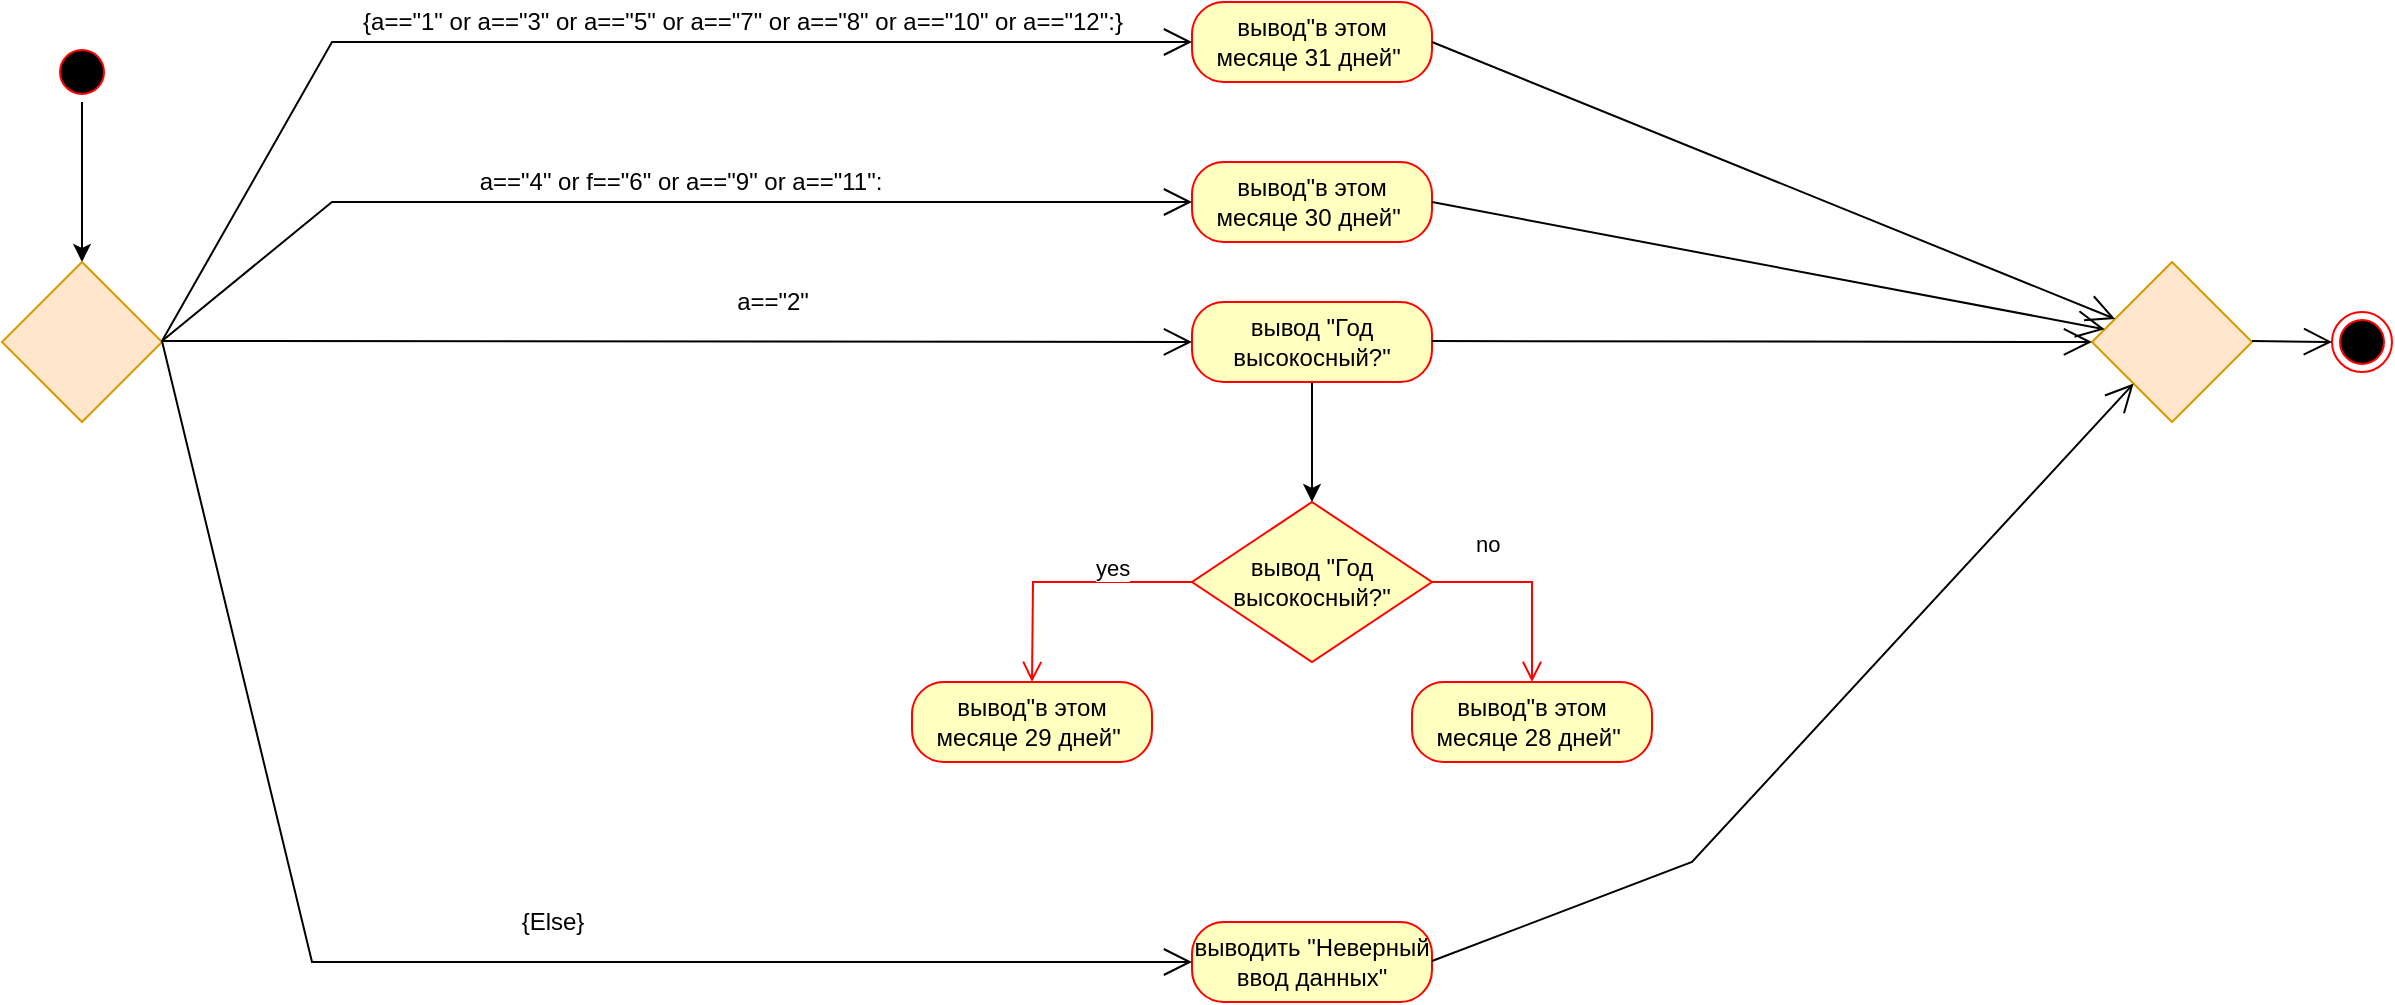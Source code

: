 <mxfile version="17.2.4" type="github">
  <diagram id="5hLnHkk5vMWvdQtuoabF" name="Page-1">
    <mxGraphModel dx="848" dy="465" grid="1" gridSize="10" guides="1" tooltips="1" connect="1" arrows="1" fold="1" page="1" pageScale="1" pageWidth="827" pageHeight="1169" math="0" shadow="0">
      <root>
        <mxCell id="0" />
        <mxCell id="1" parent="0" />
        <mxCell id="d_RVJid0owqQk2fxjYEc-4" value="" style="edgeStyle=orthogonalEdgeStyle;rounded=0;orthogonalLoop=1;jettySize=auto;html=1;" edge="1" parent="1" source="d_RVJid0owqQk2fxjYEc-1" target="d_RVJid0owqQk2fxjYEc-3">
          <mxGeometry relative="1" as="geometry" />
        </mxCell>
        <mxCell id="d_RVJid0owqQk2fxjYEc-1" value="" style="ellipse;html=1;shape=startState;fillColor=#000000;strokeColor=#ff0000;" vertex="1" parent="1">
          <mxGeometry x="100" y="40" width="30" height="30" as="geometry" />
        </mxCell>
        <mxCell id="d_RVJid0owqQk2fxjYEc-3" value="" style="rhombus;whiteSpace=wrap;html=1;fillColor=#ffe6cc;strokeColor=#d79b00;direction=south;" vertex="1" parent="1">
          <mxGeometry x="75" y="150" width="80" height="80" as="geometry" />
        </mxCell>
        <mxCell id="d_RVJid0owqQk2fxjYEc-8" value="вывод&quot;в этом месяце 31 дней&quot;&amp;nbsp;" style="rounded=1;whiteSpace=wrap;html=1;arcSize=40;fontColor=#000000;fillColor=#ffffc0;strokeColor=#ff0000;" vertex="1" parent="1">
          <mxGeometry x="670" y="20" width="120" height="40" as="geometry" />
        </mxCell>
        <mxCell id="d_RVJid0owqQk2fxjYEc-12" value="вывод&quot;в этом месяце 30 дней&quot;&amp;nbsp;" style="rounded=1;whiteSpace=wrap;html=1;arcSize=40;fontColor=#000000;fillColor=#ffffc0;strokeColor=#ff0000;" vertex="1" parent="1">
          <mxGeometry x="670" y="100" width="120" height="40" as="geometry" />
        </mxCell>
        <mxCell id="d_RVJid0owqQk2fxjYEc-25" value="" style="edgeStyle=orthogonalEdgeStyle;rounded=0;orthogonalLoop=1;jettySize=auto;html=1;" edge="1" parent="1" source="d_RVJid0owqQk2fxjYEc-13" target="d_RVJid0owqQk2fxjYEc-26">
          <mxGeometry relative="1" as="geometry">
            <mxPoint x="690" y="270" as="targetPoint" />
          </mxGeometry>
        </mxCell>
        <mxCell id="d_RVJid0owqQk2fxjYEc-13" value="вывод &quot;Год высокосный?&quot;" style="rounded=1;whiteSpace=wrap;html=1;arcSize=40;fontColor=#000000;fillColor=#ffffc0;strokeColor=#ff0000;" vertex="1" parent="1">
          <mxGeometry x="670" y="170" width="120" height="40" as="geometry" />
        </mxCell>
        <mxCell id="d_RVJid0owqQk2fxjYEc-14" value="выводить &quot;Неверный ввод данных&quot;" style="rounded=1;whiteSpace=wrap;html=1;arcSize=40;fontColor=#000000;fillColor=#ffffc0;strokeColor=#ff0000;" vertex="1" parent="1">
          <mxGeometry x="670" y="480" width="120" height="40" as="geometry" />
        </mxCell>
        <mxCell id="d_RVJid0owqQk2fxjYEc-15" value="вывод&quot;в этом месяце 28 дней&quot;&amp;nbsp;" style="rounded=1;whiteSpace=wrap;html=1;arcSize=40;fontColor=#000000;fillColor=#ffffc0;strokeColor=#ff0000;" vertex="1" parent="1">
          <mxGeometry x="780" y="360" width="120" height="40" as="geometry" />
        </mxCell>
        <mxCell id="d_RVJid0owqQk2fxjYEc-16" value="" style="endArrow=open;endFill=1;endSize=12;html=1;rounded=0;entryX=0;entryY=0.5;entryDx=0;entryDy=0;" edge="1" parent="1" target="d_RVJid0owqQk2fxjYEc-8">
          <mxGeometry width="160" relative="1" as="geometry">
            <mxPoint x="155" y="189.5" as="sourcePoint" />
            <mxPoint x="315" y="189.5" as="targetPoint" />
            <Array as="points">
              <mxPoint x="240" y="40" />
            </Array>
          </mxGeometry>
        </mxCell>
        <mxCell id="d_RVJid0owqQk2fxjYEc-17" value="" style="endArrow=open;endFill=1;endSize=12;html=1;rounded=0;entryX=0;entryY=0.5;entryDx=0;entryDy=0;" edge="1" parent="1" target="d_RVJid0owqQk2fxjYEc-12">
          <mxGeometry width="160" relative="1" as="geometry">
            <mxPoint x="155" y="189.5" as="sourcePoint" />
            <mxPoint x="315" y="189.5" as="targetPoint" />
            <Array as="points">
              <mxPoint x="240" y="120" />
            </Array>
          </mxGeometry>
        </mxCell>
        <mxCell id="d_RVJid0owqQk2fxjYEc-18" value="" style="endArrow=open;endFill=1;endSize=12;html=1;rounded=0;entryX=0;entryY=0.5;entryDx=0;entryDy=0;" edge="1" parent="1" target="d_RVJid0owqQk2fxjYEc-13">
          <mxGeometry width="160" relative="1" as="geometry">
            <mxPoint x="155" y="189.5" as="sourcePoint" />
            <mxPoint x="315" y="189.5" as="targetPoint" />
          </mxGeometry>
        </mxCell>
        <mxCell id="d_RVJid0owqQk2fxjYEc-19" value="" style="endArrow=open;endFill=1;endSize=12;html=1;rounded=0;entryX=0;entryY=0.5;entryDx=0;entryDy=0;" edge="1" parent="1" target="d_RVJid0owqQk2fxjYEc-14">
          <mxGeometry width="160" relative="1" as="geometry">
            <mxPoint x="155" y="189.5" as="sourcePoint" />
            <mxPoint x="315" y="189.5" as="targetPoint" />
            <Array as="points">
              <mxPoint x="230" y="500" />
            </Array>
          </mxGeometry>
        </mxCell>
        <mxCell id="d_RVJid0owqQk2fxjYEc-21" value="{a==&quot;1&quot; or a==&quot;3&quot; or a==&quot;5&quot; or a==&quot;7&quot; or a==&quot;8&quot; or a==&quot;10&quot; or a==&quot;12&quot;:}" style="text;html=1;align=center;verticalAlign=middle;resizable=0;points=[];autosize=1;strokeColor=none;fillColor=none;" vertex="1" parent="1">
          <mxGeometry x="245" y="20" width="400" height="20" as="geometry" />
        </mxCell>
        <mxCell id="d_RVJid0owqQk2fxjYEc-22" value="а==&quot;4&quot; or f==&quot;6&quot; or a==&quot;9&quot; or a==&quot;11&quot;:" style="text;html=1;align=center;verticalAlign=middle;resizable=0;points=[];autosize=1;strokeColor=none;fillColor=none;" vertex="1" parent="1">
          <mxGeometry x="304" y="100" width="220" height="20" as="geometry" />
        </mxCell>
        <mxCell id="d_RVJid0owqQk2fxjYEc-23" value="a==&quot;2&quot;" style="text;html=1;align=center;verticalAlign=middle;resizable=0;points=[];autosize=1;strokeColor=none;fillColor=none;" vertex="1" parent="1">
          <mxGeometry x="435" y="160" width="50" height="20" as="geometry" />
        </mxCell>
        <mxCell id="d_RVJid0owqQk2fxjYEc-26" value="вывод &quot;Год высокосный?&quot;" style="rhombus;whiteSpace=wrap;html=1;fillColor=#ffffc0;strokeColor=#ff0000;" vertex="1" parent="1">
          <mxGeometry x="670" y="270" width="120" height="80" as="geometry" />
        </mxCell>
        <mxCell id="d_RVJid0owqQk2fxjYEc-27" value="no" style="edgeStyle=orthogonalEdgeStyle;html=1;align=left;verticalAlign=bottom;endArrow=open;endSize=8;strokeColor=#ff0000;rounded=0;exitX=1;exitY=0.5;exitDx=0;exitDy=0;" edge="1" source="d_RVJid0owqQk2fxjYEc-26" parent="1">
          <mxGeometry x="-0.6" y="10" relative="1" as="geometry">
            <mxPoint x="840" y="360" as="targetPoint" />
            <mxPoint x="730" y="289" as="sourcePoint" />
            <Array as="points">
              <mxPoint x="840" y="310" />
              <mxPoint x="840" y="360" />
            </Array>
            <mxPoint as="offset" />
          </mxGeometry>
        </mxCell>
        <mxCell id="d_RVJid0owqQk2fxjYEc-28" value="yes" style="edgeStyle=orthogonalEdgeStyle;html=1;align=left;verticalAlign=top;endArrow=open;endSize=8;strokeColor=#ff0000;rounded=0;" edge="1" source="d_RVJid0owqQk2fxjYEc-26" parent="1">
          <mxGeometry x="-0.231" y="-20" relative="1" as="geometry">
            <mxPoint x="590" y="360" as="targetPoint" />
            <mxPoint as="offset" />
          </mxGeometry>
        </mxCell>
        <mxCell id="d_RVJid0owqQk2fxjYEc-35" value="вывод&quot;в этом месяце 29 дней&quot;&amp;nbsp;" style="rounded=1;whiteSpace=wrap;html=1;arcSize=40;fontColor=#000000;fillColor=#ffffc0;strokeColor=#ff0000;" vertex="1" parent="1">
          <mxGeometry x="530" y="360" width="120" height="40" as="geometry" />
        </mxCell>
        <mxCell id="d_RVJid0owqQk2fxjYEc-36" value="{Else}" style="text;html=1;align=center;verticalAlign=middle;resizable=0;points=[];autosize=1;strokeColor=none;fillColor=none;" vertex="1" parent="1">
          <mxGeometry x="325" y="470" width="50" height="20" as="geometry" />
        </mxCell>
        <mxCell id="d_RVJid0owqQk2fxjYEc-38" value="" style="rhombus;whiteSpace=wrap;html=1;fillColor=#ffe6cc;strokeColor=#d79b00;direction=south;" vertex="1" parent="1">
          <mxGeometry x="1120" y="150" width="80" height="80" as="geometry" />
        </mxCell>
        <mxCell id="d_RVJid0owqQk2fxjYEc-39" value="" style="endArrow=open;endFill=1;endSize=12;html=1;rounded=0;" edge="1" parent="1" target="d_RVJid0owqQk2fxjYEc-38">
          <mxGeometry width="160" relative="1" as="geometry">
            <mxPoint x="790" y="499.5" as="sourcePoint" />
            <mxPoint x="950" y="499.5" as="targetPoint" />
            <Array as="points">
              <mxPoint x="920" y="450" />
            </Array>
          </mxGeometry>
        </mxCell>
        <mxCell id="d_RVJid0owqQk2fxjYEc-40" value="" style="endArrow=open;endFill=1;endSize=12;html=1;rounded=0;entryX=0.5;entryY=1;entryDx=0;entryDy=0;" edge="1" parent="1" target="d_RVJid0owqQk2fxjYEc-38">
          <mxGeometry width="160" relative="1" as="geometry">
            <mxPoint x="790" y="189.5" as="sourcePoint" />
            <mxPoint x="950" y="189.5" as="targetPoint" />
          </mxGeometry>
        </mxCell>
        <mxCell id="d_RVJid0owqQk2fxjYEc-41" value="" style="endArrow=open;endFill=1;endSize=12;html=1;rounded=0;" edge="1" parent="1" target="d_RVJid0owqQk2fxjYEc-38">
          <mxGeometry width="160" relative="1" as="geometry">
            <mxPoint x="790" y="120" as="sourcePoint" />
            <mxPoint x="950" y="120" as="targetPoint" />
          </mxGeometry>
        </mxCell>
        <mxCell id="d_RVJid0owqQk2fxjYEc-42" value="" style="endArrow=open;endFill=1;endSize=12;html=1;rounded=0;" edge="1" parent="1" target="d_RVJid0owqQk2fxjYEc-38">
          <mxGeometry width="160" relative="1" as="geometry">
            <mxPoint x="790" y="40" as="sourcePoint" />
            <mxPoint x="950" y="40" as="targetPoint" />
          </mxGeometry>
        </mxCell>
        <mxCell id="d_RVJid0owqQk2fxjYEc-43" value="" style="ellipse;html=1;shape=endState;fillColor=#000000;strokeColor=#ff0000;" vertex="1" parent="1">
          <mxGeometry x="1240" y="175" width="30" height="30" as="geometry" />
        </mxCell>
        <mxCell id="d_RVJid0owqQk2fxjYEc-44" value="" style="endArrow=open;endFill=1;endSize=12;html=1;rounded=0;" edge="1" parent="1">
          <mxGeometry width="160" relative="1" as="geometry">
            <mxPoint x="1200" y="189.5" as="sourcePoint" />
            <mxPoint x="1240" y="190" as="targetPoint" />
          </mxGeometry>
        </mxCell>
      </root>
    </mxGraphModel>
  </diagram>
</mxfile>
